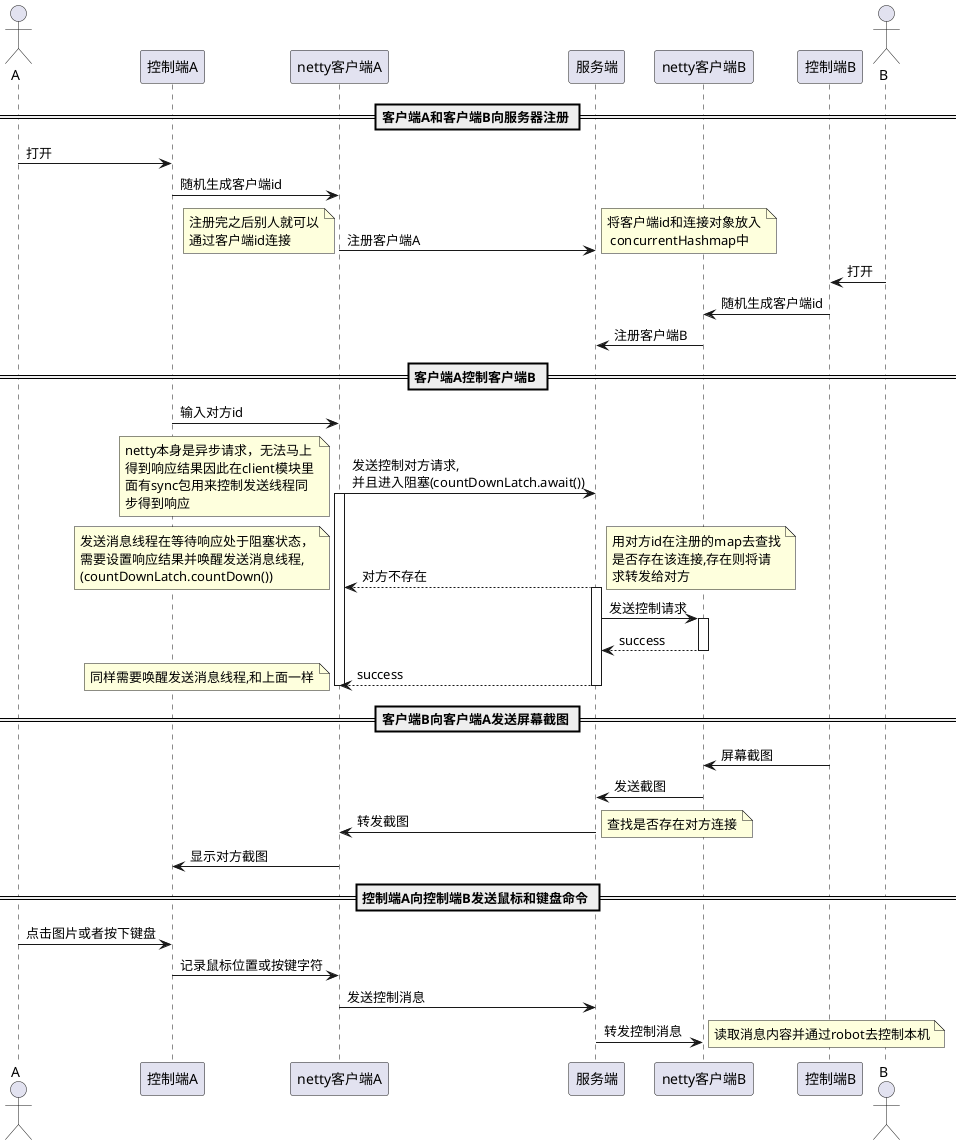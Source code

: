 @startuml
'https://plantuml.com/sequence-diagram

actor A
participant 控制端A
participant netty客户端A
participant 服务端
participant netty客户端B
participant 控制端B
actor B

== 客户端A和客户端B向服务器注册 ==

A -> 控制端A : 打开
控制端A -> netty客户端A : 随机生成客户端id
netty客户端A -> 服务端: 注册客户端A
note left: 注册完之后别人就可以\n通过客户端id连接
note right: 将客户端id和连接对象放入\n concurrentHashmap中
B -> 控制端B : 打开
控制端B -> netty客户端B : 随机生成客户端id
netty客户端B -> 服务端: 注册客户端B
== 客户端A控制客户端B ==

控制端A -> netty客户端A :输入对方id
netty客户端A -> 服务端 :发送控制对方请求,\n并且进入阻塞(countDownLatch.await())
note left: netty本身是异步请求，无法马上\n得到响应结果因此在client模块里\n面有sync包用来控制发送线程同\n步得到响应
activate netty客户端A
服务端 --> netty客户端A : 对方不存在
activate 服务端
note right : 用对方id在注册的map去查找\n是否存在该连接,存在则将请\n求转发给对方
note left : 发送消息线程在等待响应处于阻塞状态，\n需要设置响应结果并唤醒发送消息线程,\n(countDownLatch.countDown())
服务端 -> netty客户端B : 发送控制请求
activate netty客户端B
netty客户端B --> 服务端 : success
deactivate netty客户端B
服务端 -->netty客户端A : success
note left : 同样需要唤醒发送消息线程,和上面一样
deactivate 服务端
deactivate netty客户端A

== 客户端B向客户端A发送屏幕截图 ==
控制端B -> netty客户端B: 屏幕截图
netty客户端B -> 服务端: 发送截图
服务端 -> netty客户端A: 转发截图
note right : 查找是否存在对方连接
netty客户端A -> 控制端A :显示对方截图
== 控制端A向控制端B发送鼠标和键盘命令 ==
A -> 控制端A: 点击图片或者按下键盘
控制端A -> netty客户端A :记录鼠标位置或按键字符
netty客户端A -> 服务端: 发送控制消息
服务端 -> netty客户端B: 转发控制消息
note right : 读取消息内容并通过robot去控制本机
@enduml